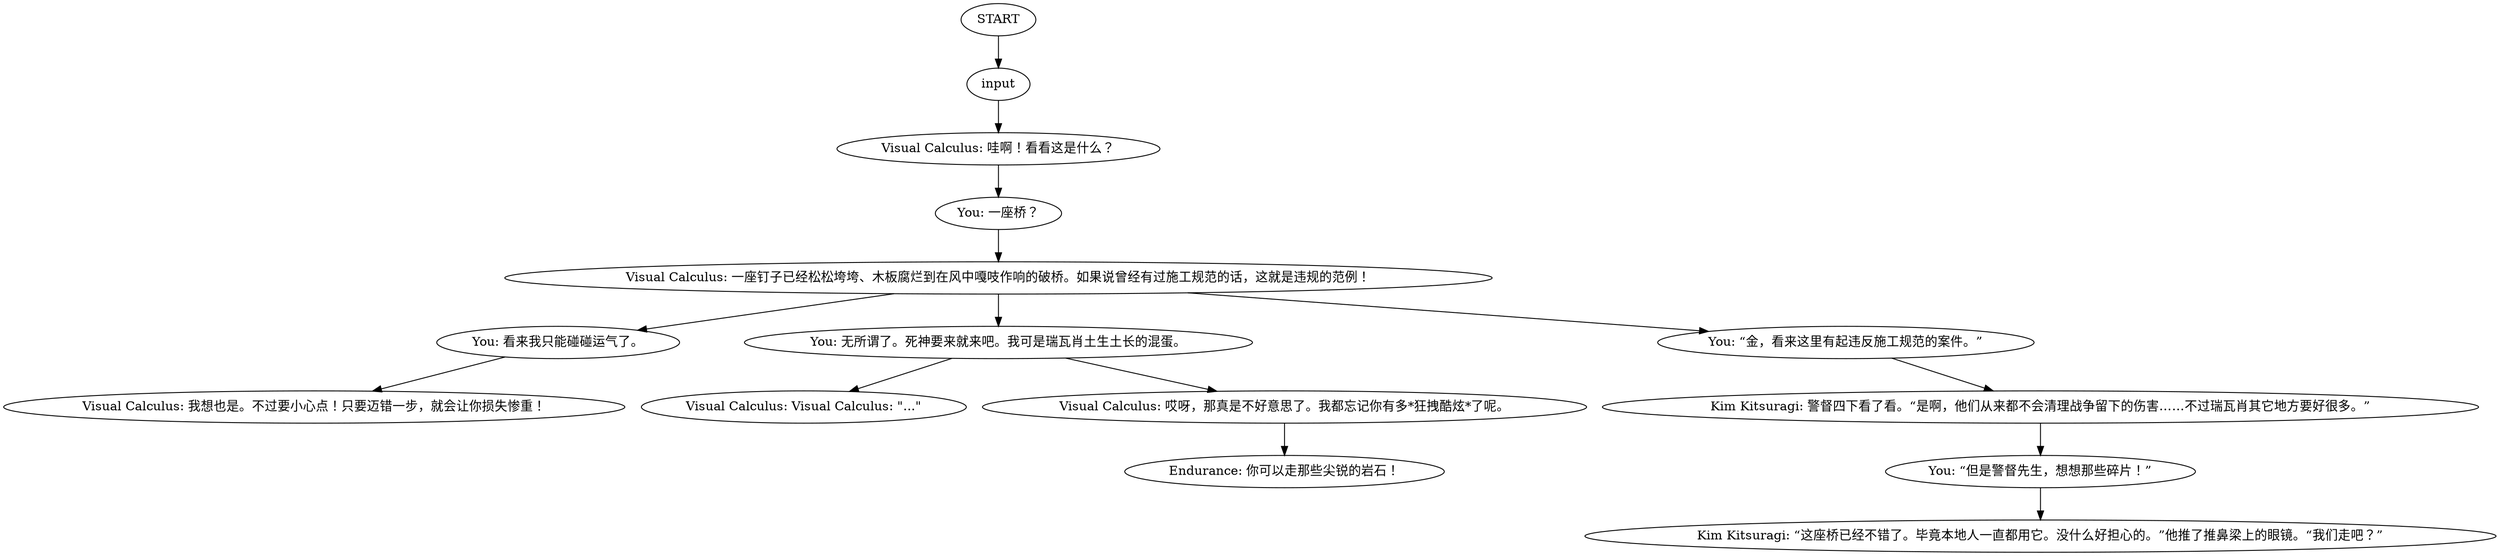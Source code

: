 # PIER ORB / bustedupwalkwaythought
# One wrong step is death, right? Probably death. (This is a conversation with VisCalc on the state of the ruin.)
# ==================================================
digraph G {
	  0 [label="START"];
	  1 [label="input"];
	  2 [label="You: 看来我只能碰碰运气了。"];
	  4 [label="Visual Calculus: 哇啊！看看这是什么？"];
	  5 [label="Endurance: 你可以走那些尖锐的岩石！"];
	  6 [label="Kim Kitsuragi: 警督四下看了看。“是啊，他们从来都不会清理战争留下的伤害……不过瑞瓦肖其它地方要好很多。”"];
	  7 [label="You: 无所谓了。死神要来就来吧。我可是瑞瓦肖土生土长的混蛋。"];
	  8 [label="Visual Calculus: 一座钉子已经松松垮垮、木板腐烂到在风中嘎吱作响的破桥。如果说曾经有过施工规范的话，这就是违规的范例！"];
	  9 [label="You: “金，看来这里有起违反施工规范的案件。”"];
	  10 [label="Visual Calculus: Visual Calculus: \"...\""];
	  11 [label="Kim Kitsuragi: “这座桥已经不错了。毕竟本地人一直都用它。没什么好担心的。”他推了推鼻梁上的眼镜。“我们走吧？”"];
	  12 [label="You: “但是警督先生，想想那些碎片！”"];
	  13 [label="Visual Calculus: 我想也是。不过要小心点！只要迈错一步，就会让你损失惨重！"];
	  14 [label="You: 一座桥？"];
	  15 [label="Visual Calculus: 哎呀，那真是不好意思了。我都忘记你有多*狂拽酷炫*了呢。"];
	  0 -> 1
	  1 -> 4
	  2 -> 13
	  4 -> 14
	  6 -> 12
	  7 -> 10
	  7 -> 15
	  8 -> 9
	  8 -> 2
	  8 -> 7
	  9 -> 6
	  12 -> 11
	  14 -> 8
	  15 -> 5
}

